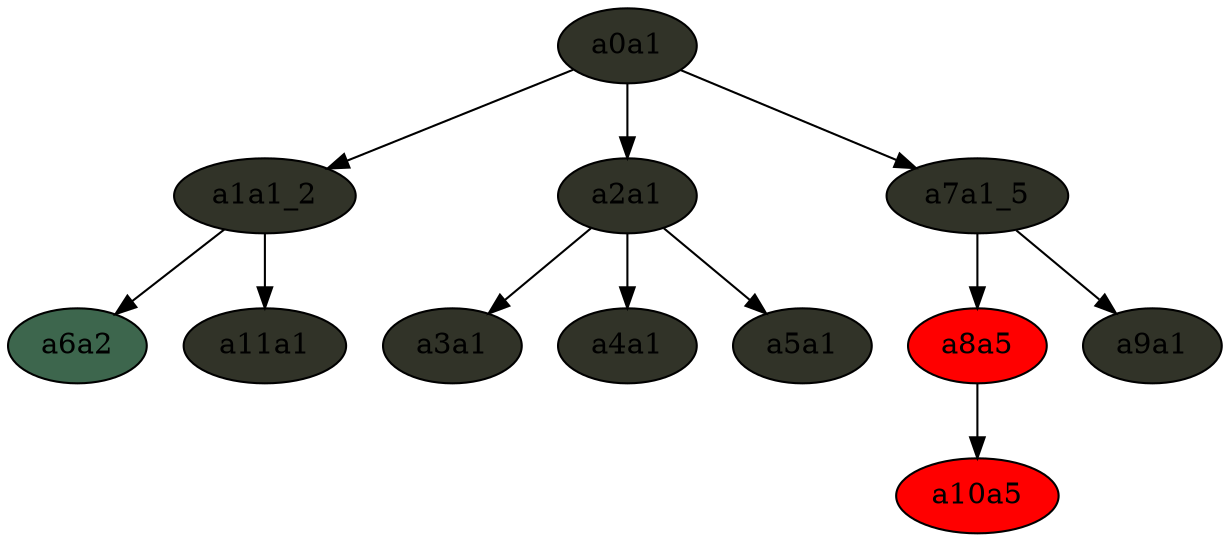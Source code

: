 digraph fitch_step_1{
a0a1 [style=filled,fillcolor="0.2 0.2 0.2"]
a0a1->a1a1_2;
a1a1_2 [style=filled,fillcolor="0.2 0.2 0.2"]
a1a1_2->a6a2;
a6a2 [style=filled,fillcolor="0.4 0.4 0.4"]
a1a1_2->a11a1;
a11a1 [style=filled,fillcolor="0.2 0.2 0.2"]
a0a1->a2a1;
a2a1 [style=filled,fillcolor="0.2 0.2 0.2"]
a2a1->a3a1;
a3a1 [style=filled,fillcolor="0.2 0.2 0.2"]
a2a1->a4a1;
a4a1 [style=filled,fillcolor="0.2 0.2 0.2"]
a2a1->a5a1;
a5a1 [style=filled,fillcolor="0.2 0.2 0.2"]
a0a1->a7a1_5;
a7a1_5 [style=filled,fillcolor="0.2 0.2 0.2"]
a7a1_5->a8a5;
a8a5 [style=filled,fillcolor="1.0 1.0 1.0"]
a8a5->a10a5;
a10a5 [style=filled,fillcolor="1.0 1.0 1.0"]
a7a1_5->a9a1;
a9a1 [style=filled,fillcolor="0.2 0.2 0.2"]
}